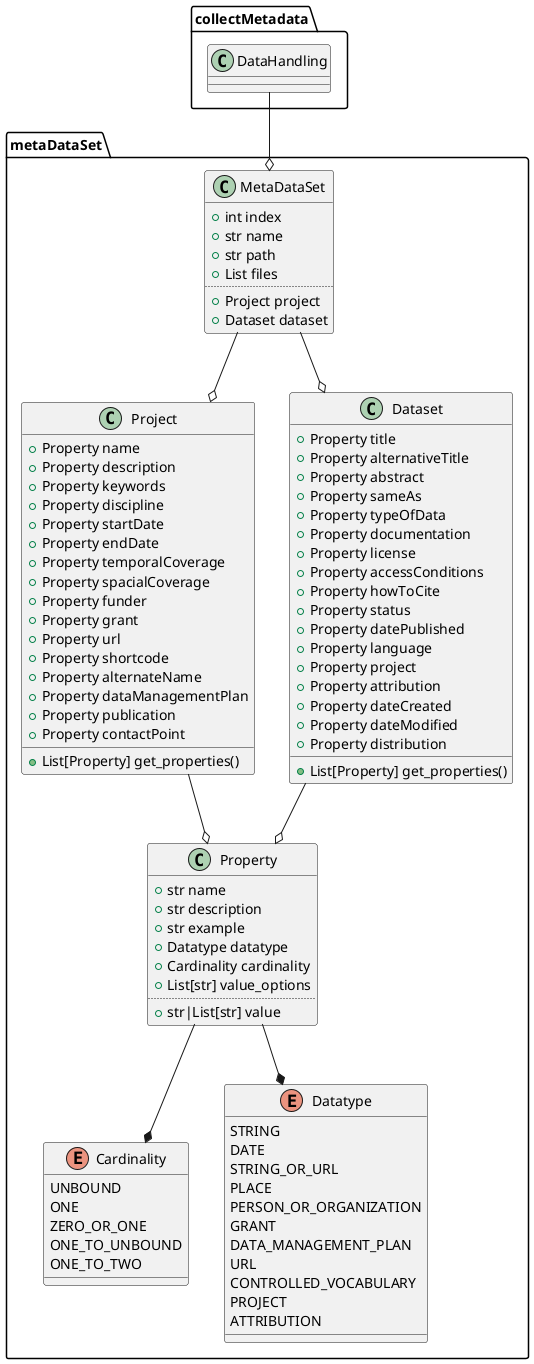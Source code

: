 @startuml

class metaDataSet.MetaDataSet {
    +int index
    +str name
    +str path
    +List files
    ..
    +Project project
    +Dataset dataset
}

class metaDataSet.Project {
    +Property name
    +Property description
    +Property keywords
    +Property discipline
    +Property startDate
    +Property endDate
    +Property temporalCoverage
    +Property spacialCoverage
    +Property funder
    +Property grant
    +Property url
    +Property shortcode
    +Property alternateName
    +Property dataManagementPlan
    +Property publication
    +Property contactPoint
    +List[Property] get_properties()
}

class metaDataSet.Dataset {
    +Property title
    +Property alternativeTitle
    +Property abstract
    +Property sameAs
    +Property typeOfData
    +Property documentation
    +Property license
    +Property accessConditions
    +Property howToCite
    +Property status
    +Property datePublished
    +Property language
    +Property project
    +Property attribution
    +Property dateCreated
    +Property dateModified
    +Property distribution
    +List[Property] get_properties()
}


class metaDataSet.Property {
    +str name
    +str description
    +str example
    +Datatype datatype
    +Cardinality cardinality
    +List[str] value_options
    ..
    +str|List[str] value
}

enum metaDataSet.Cardinality {
    UNBOUND
    ONE
    ZERO_OR_ONE
    ONE_TO_UNBOUND
    ONE_TO_TWO
}

enum metaDataSet.Datatype {
    STRING
    DATE
    STRING_OR_URL
    PLACE
    PERSON_OR_ORGANIZATION
    GRANT
    DATA_MANAGEMENT_PLAN
    URL
    CONTROLLED_VOCABULARY
    PROJECT
    ATTRIBUTION
}

collectMetadata.DataHandling --o metaDataSet.MetaDataSet
metaDataSet.MetaDataSet --o metaDataSet.Project
metaDataSet.MetaDataSet --o metaDataSet.Dataset
metaDataSet.Project --o metaDataSet.Property
metaDataSet.Dataset --o metaDataSet.Property
metaDataSet.Property --* metaDataSet.Cardinality
metaDataSet.Property --* metaDataSet.Datatype

@enduml
